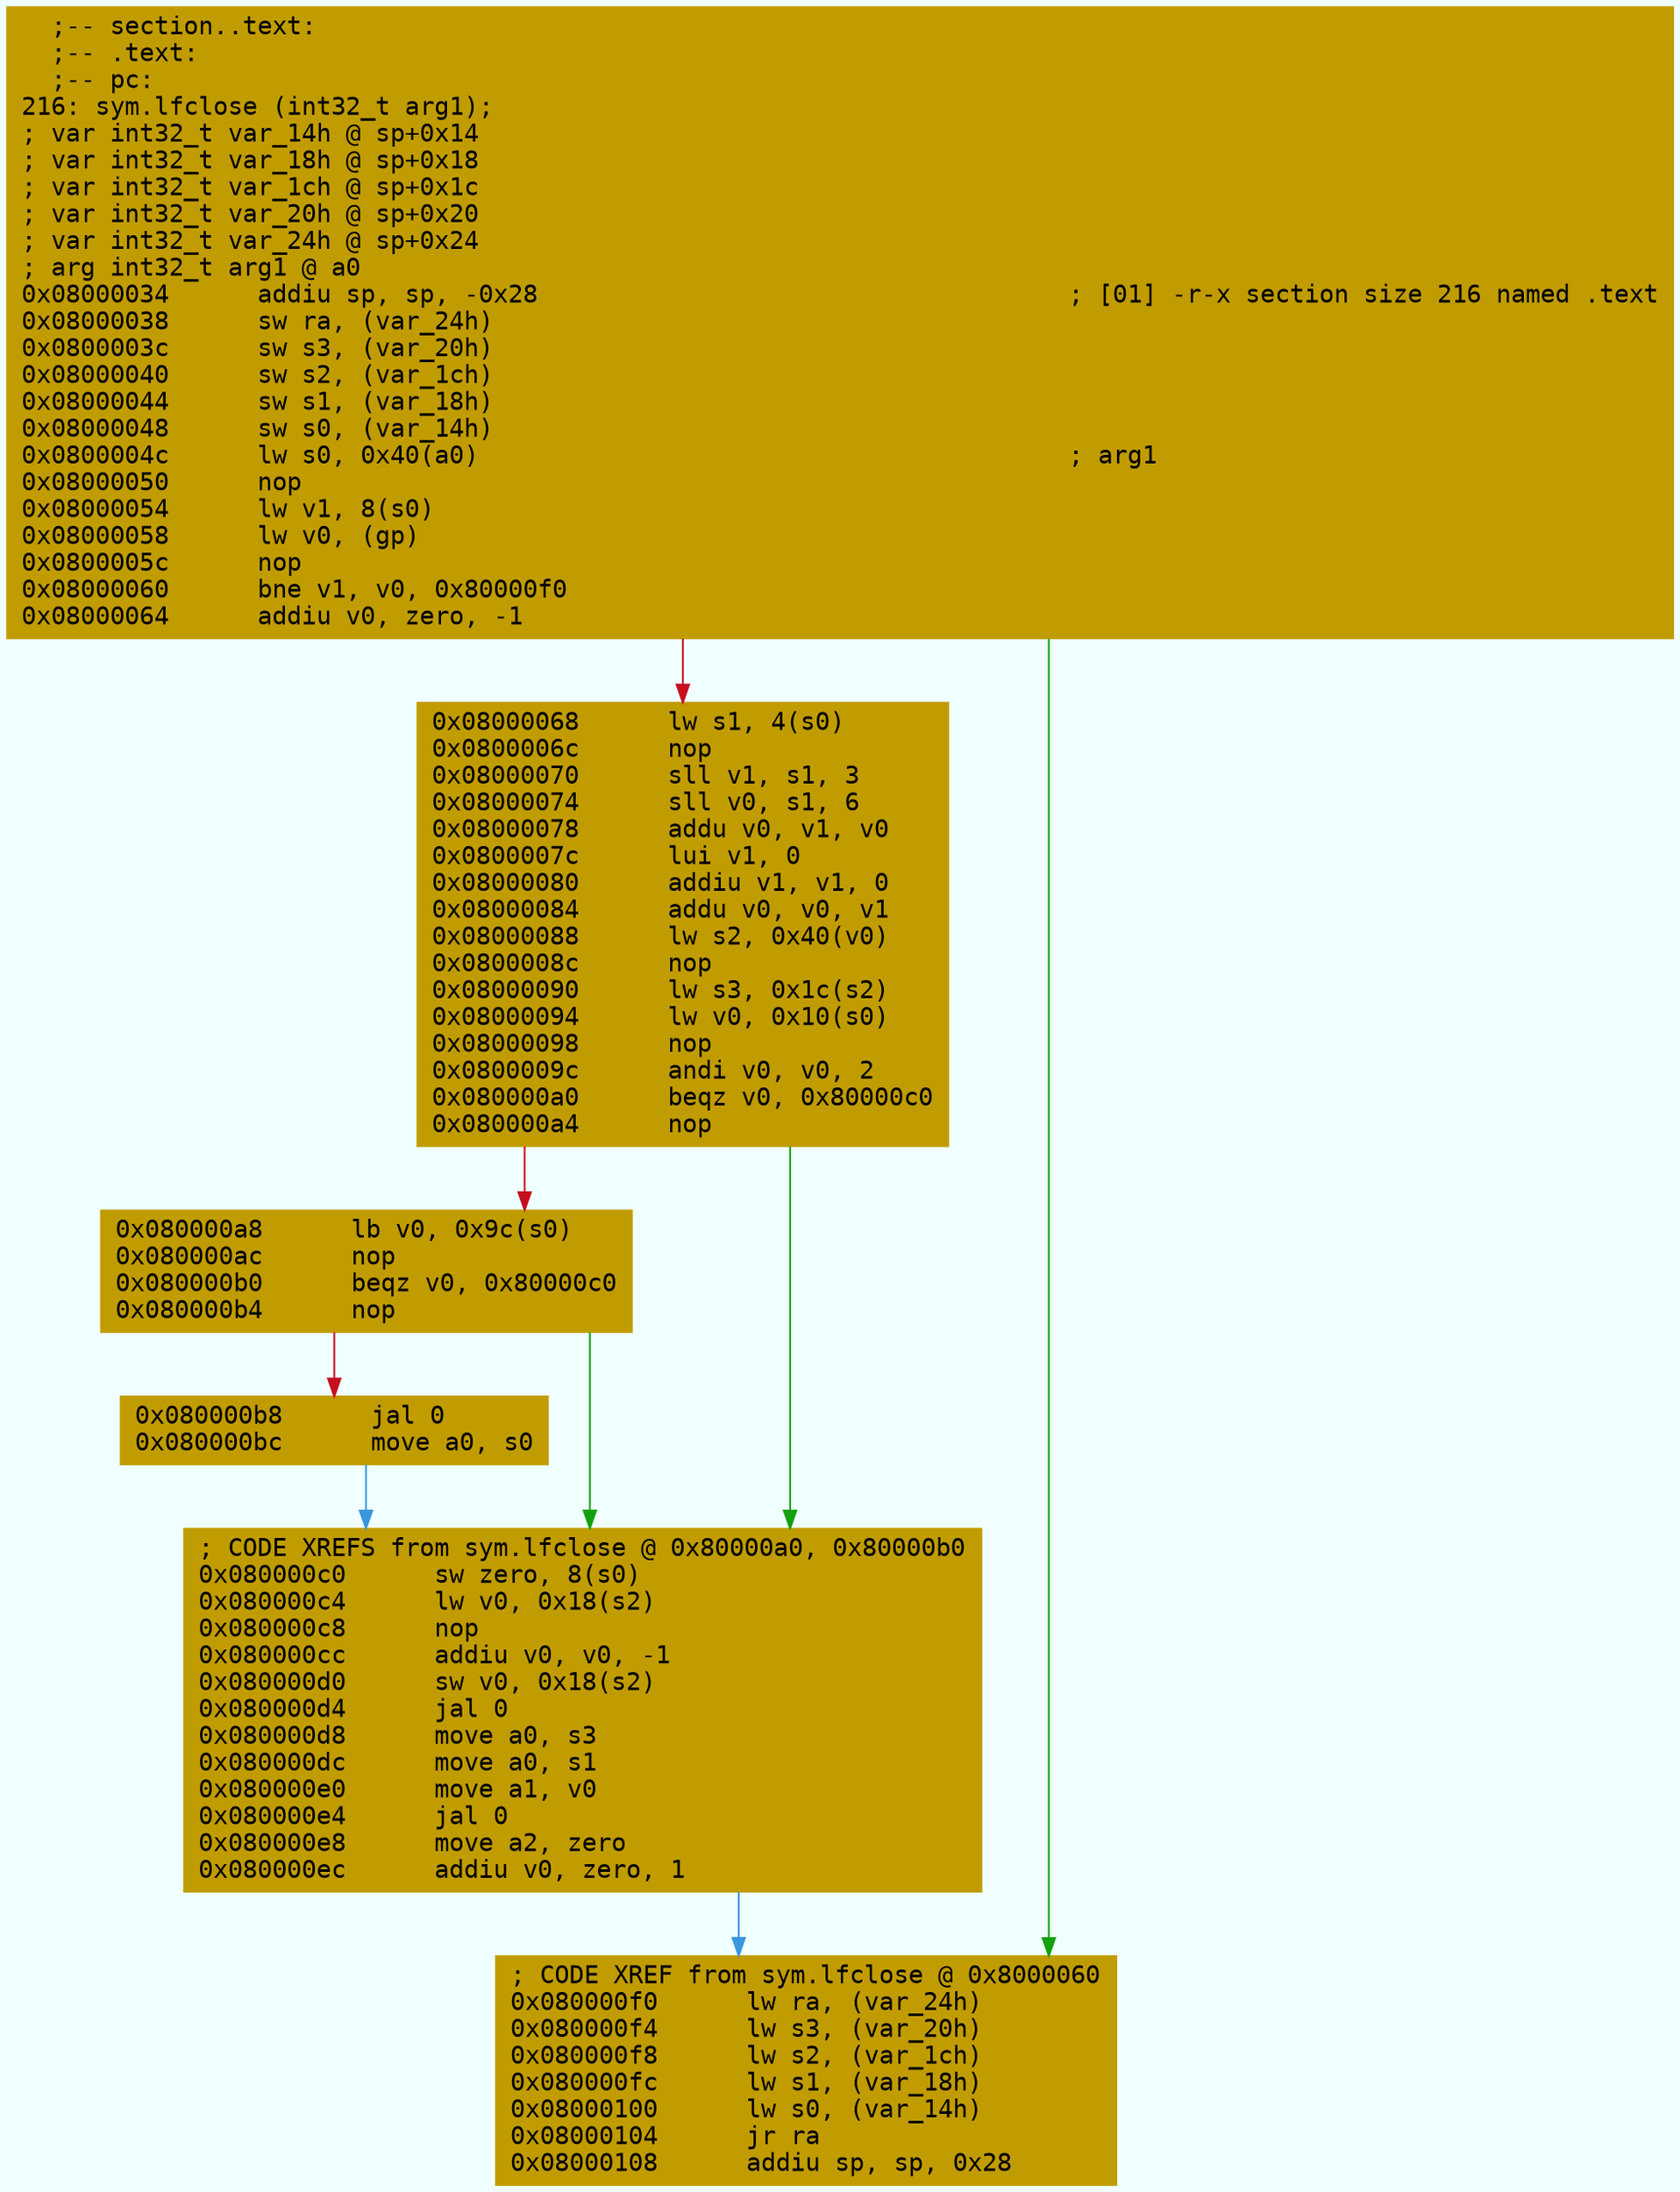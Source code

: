 digraph code {
	graph [bgcolor=azure fontsize=8 fontname="Courier" splines="ortho"];
	node [fillcolor=gray style=filled shape=box];
	edge [arrowhead="normal"];
	"0x08000034" [URL="sym.lfclose/0x08000034", fillcolor="#c19c00",color="#c19c00", fontname="Courier",label="  ;-- section..text:\l  ;-- .text:\l  ;-- pc:\l216: sym.lfclose (int32_t arg1);\l; var int32_t var_14h @ sp+0x14\l; var int32_t var_18h @ sp+0x18\l; var int32_t var_1ch @ sp+0x1c\l; var int32_t var_20h @ sp+0x20\l; var int32_t var_24h @ sp+0x24\l; arg int32_t arg1 @ a0\l0x08000034      addiu sp, sp, -0x28                                    ; [01] -r-x section size 216 named .text\l0x08000038      sw ra, (var_24h)\l0x0800003c      sw s3, (var_20h)\l0x08000040      sw s2, (var_1ch)\l0x08000044      sw s1, (var_18h)\l0x08000048      sw s0, (var_14h)\l0x0800004c      lw s0, 0x40(a0)                                        ; arg1\l0x08000050      nop\l0x08000054      lw v1, 8(s0)\l0x08000058      lw v0, (gp)\l0x0800005c      nop\l0x08000060      bne v1, v0, 0x80000f0\l0x08000064      addiu v0, zero, -1\l"]
	"0x08000068" [URL="sym.lfclose/0x08000068", fillcolor="#c19c00",color="#c19c00", fontname="Courier",label="0x08000068      lw s1, 4(s0)\l0x0800006c      nop\l0x08000070      sll v1, s1, 3\l0x08000074      sll v0, s1, 6\l0x08000078      addu v0, v1, v0\l0x0800007c      lui v1, 0\l0x08000080      addiu v1, v1, 0\l0x08000084      addu v0, v0, v1\l0x08000088      lw s2, 0x40(v0)\l0x0800008c      nop\l0x08000090      lw s3, 0x1c(s2)\l0x08000094      lw v0, 0x10(s0)\l0x08000098      nop\l0x0800009c      andi v0, v0, 2\l0x080000a0      beqz v0, 0x80000c0\l0x080000a4      nop\l"]
	"0x080000a8" [URL="sym.lfclose/0x080000a8", fillcolor="#c19c00",color="#c19c00", fontname="Courier",label="0x080000a8      lb v0, 0x9c(s0)\l0x080000ac      nop\l0x080000b0      beqz v0, 0x80000c0\l0x080000b4      nop\l"]
	"0x080000b8" [URL="sym.lfclose/0x080000b8", fillcolor="#c19c00",color="#c19c00", fontname="Courier",label="0x080000b8      jal 0\l0x080000bc      move a0, s0\l"]
	"0x080000c0" [URL="sym.lfclose/0x080000c0", fillcolor="#c19c00",color="#c19c00", fontname="Courier",label="; CODE XREFS from sym.lfclose @ 0x80000a0, 0x80000b0\l0x080000c0      sw zero, 8(s0)\l0x080000c4      lw v0, 0x18(s2)\l0x080000c8      nop\l0x080000cc      addiu v0, v0, -1\l0x080000d0      sw v0, 0x18(s2)\l0x080000d4      jal 0\l0x080000d8      move a0, s3\l0x080000dc      move a0, s1\l0x080000e0      move a1, v0\l0x080000e4      jal 0\l0x080000e8      move a2, zero\l0x080000ec      addiu v0, zero, 1\l"]
	"0x080000f0" [URL="sym.lfclose/0x080000f0", fillcolor="#c19c00",color="#c19c00", fontname="Courier",label="; CODE XREF from sym.lfclose @ 0x8000060\l0x080000f0      lw ra, (var_24h)\l0x080000f4      lw s3, (var_20h)\l0x080000f8      lw s2, (var_1ch)\l0x080000fc      lw s1, (var_18h)\l0x08000100      lw s0, (var_14h)\l0x08000104      jr ra\l0x08000108      addiu sp, sp, 0x28\l"]
        "0x08000034" -> "0x080000f0" [color="#13a10e"];
        "0x08000034" -> "0x08000068" [color="#c50f1f"];
        "0x08000068" -> "0x080000c0" [color="#13a10e"];
        "0x08000068" -> "0x080000a8" [color="#c50f1f"];
        "0x080000a8" -> "0x080000c0" [color="#13a10e"];
        "0x080000a8" -> "0x080000b8" [color="#c50f1f"];
        "0x080000b8" -> "0x080000c0" [color="#3a96dd"];
        "0x080000c0" -> "0x080000f0" [color="#3a96dd"];
}
